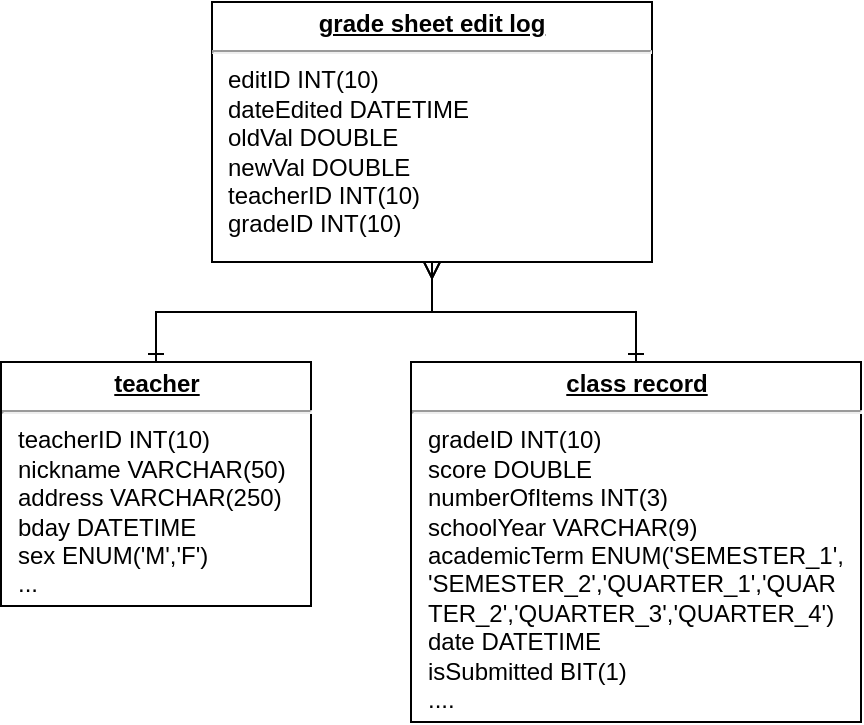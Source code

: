 <mxfile version="10.6.6" type="device"><diagram name="Page-1" id="a7904f86-f2b4-8e86-fa97-74104820619b"><mxGraphModel dx="2354" dy="1267" grid="1" gridSize="10" guides="1" tooltips="1" connect="1" arrows="1" fold="1" page="1" pageScale="1" pageWidth="1100" pageHeight="850" background="#ffffff" math="0" shadow="0"><root><mxCell id="0"/><mxCell id="1" parent="0"/><mxCell id="iKJgxmW7lpHQdpaM3U8w-15" style="edgeStyle=orthogonalEdgeStyle;rounded=0;orthogonalLoop=1;jettySize=auto;html=1;startArrow=ERmany;startFill=0;endArrow=ERone;endFill=0;" parent="1" source="24794b860abc3c2d-19" target="iKJgxmW7lpHQdpaM3U8w-2" edge="1"><mxGeometry relative="1" as="geometry"/></mxCell><mxCell id="24794b860abc3c2d-19" value="&lt;p style=&quot;margin: 0px ; margin-top: 4px ; text-align: center ; text-decoration: underline&quot;&gt;&lt;b&gt;grade sheet edit log&lt;/b&gt;&lt;/p&gt;&lt;hr&gt;&lt;p style=&quot;margin: 0px ; margin-left: 8px&quot;&gt;editID INT(10)&lt;/p&gt;&lt;p style=&quot;margin: 0px ; margin-left: 8px&quot;&gt;dateEdited DATETIME&lt;/p&gt;&lt;p style=&quot;margin: 0px ; margin-left: 8px&quot;&gt;oldVal DOUBLE&lt;/p&gt;&lt;p style=&quot;margin: 0px ; margin-left: 8px&quot;&gt;newVal DOUBLE&lt;/p&gt;&lt;p style=&quot;margin: 0px ; margin-left: 8px&quot;&gt;teacherID INT(10)&lt;/p&gt;&lt;p style=&quot;margin: 0px ; margin-left: 8px&quot;&gt;gradeID INT(10)&lt;/p&gt;" style="verticalAlign=top;align=left;overflow=fill;fontSize=12;fontFamily=Helvetica;html=1;rounded=0;shadow=0;comic=0;labelBackgroundColor=none;strokeColor=#000000;strokeWidth=1;fillColor=#ffffff;" parent="1" vertex="1"><mxGeometry x="440" y="340" width="220" height="130" as="geometry"/></mxCell><mxCell id="iKJgxmW7lpHQdpaM3U8w-16" style="edgeStyle=orthogonalEdgeStyle;rounded=0;orthogonalLoop=1;jettySize=auto;html=1;entryX=0.5;entryY=1;entryDx=0;entryDy=0;startArrow=ERone;startFill=0;endArrow=ERmany;endFill=0;" parent="1" source="iKJgxmW7lpHQdpaM3U8w-1" target="24794b860abc3c2d-19" edge="1"><mxGeometry relative="1" as="geometry"/></mxCell><mxCell id="iKJgxmW7lpHQdpaM3U8w-1" value="&lt;p style=&quot;margin: 0px ; margin-top: 4px ; text-align: center ; text-decoration: underline&quot;&gt;&lt;b&gt;class record&lt;/b&gt;&lt;/p&gt;&lt;hr&gt;&lt;p style=&quot;margin: 0px ; margin-left: 8px&quot;&gt;gradeID INT(10)&lt;/p&gt;&lt;p style=&quot;margin: 0px ; margin-left: 8px&quot;&gt;score DOUBLE&lt;/p&gt;&lt;p style=&quot;margin: 0px ; margin-left: 8px&quot;&gt;numberOfItems INT(3)&lt;/p&gt;&lt;p style=&quot;margin: 0px ; margin-left: 8px&quot;&gt;schoolYear VARCHAR(9)&lt;/p&gt;&lt;p style=&quot;margin: 0px ; margin-left: 8px&quot;&gt;academicTerm ENUM('SEMESTER_1',&lt;/p&gt;&lt;p style=&quot;margin: 0px ; margin-left: 8px&quot;&gt;'SEMESTER_2','QUARTER_1','QUAR&lt;/p&gt;&lt;p style=&quot;margin: 0px ; margin-left: 8px&quot;&gt;TER_2','QUARTER_3','QUARTER_4')&lt;/p&gt;&lt;p style=&quot;margin: 0px ; margin-left: 8px&quot;&gt;date DATETIME&lt;/p&gt;&lt;p style=&quot;margin: 0px ; margin-left: 8px&quot;&gt;isSubmitted BIT(1)&lt;/p&gt;&lt;p style=&quot;margin: 0px ; margin-left: 8px&quot;&gt;....&lt;/p&gt;" style="verticalAlign=top;align=left;overflow=fill;fontSize=12;fontFamily=Helvetica;html=1;rounded=0;shadow=0;comic=0;labelBackgroundColor=none;strokeColor=#000000;strokeWidth=1;fillColor=#ffffff;" parent="1" vertex="1"><mxGeometry x="539.5" y="520" width="225" height="180" as="geometry"/></mxCell><mxCell id="iKJgxmW7lpHQdpaM3U8w-2" value="&lt;p style=&quot;margin: 0px ; margin-top: 4px ; text-align: center ; text-decoration: underline&quot;&gt;&lt;b&gt;teacher&lt;/b&gt;&lt;/p&gt;&lt;hr&gt;&lt;p style=&quot;margin: 0px ; margin-left: 8px&quot;&gt;teacherID INT(10)&lt;/p&gt;&lt;p style=&quot;margin: 0px ; margin-left: 8px&quot;&gt;nickname VARCHAR(50)&lt;/p&gt;&lt;p style=&quot;margin: 0px ; margin-left: 8px&quot;&gt;address VARCHAR(250)&lt;/p&gt;&lt;p style=&quot;margin: 0px ; margin-left: 8px&quot;&gt;bday DATETIME&lt;/p&gt;&lt;p style=&quot;margin: 0px ; margin-left: 8px&quot;&gt;sex ENUM('M','F')&lt;/p&gt;&lt;p style=&quot;margin: 0px ; margin-left: 8px&quot;&gt;...&lt;/p&gt;" style="verticalAlign=top;align=left;overflow=fill;fontSize=12;fontFamily=Helvetica;html=1;rounded=0;shadow=0;comic=0;labelBackgroundColor=none;strokeColor=#000000;strokeWidth=1;fillColor=#ffffff;" parent="1" vertex="1"><mxGeometry x="334.5" y="520" width="155" height="122" as="geometry"/></mxCell></root></mxGraphModel></diagram></mxfile>